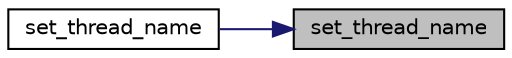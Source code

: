 digraph "set_thread_name"
{
 // LATEX_PDF_SIZE
  edge [fontname="Helvetica",fontsize="10",labelfontname="Helvetica",labelfontsize="10"];
  node [fontname="Helvetica",fontsize="10",shape=record];
  rankdir="RL";
  Node1 [label="set_thread_name",height=0.2,width=0.4,color="black", fillcolor="grey75", style="filled", fontcolor="black",tooltip=" "];
  Node1 -> Node2 [dir="back",color="midnightblue",fontsize="10",style="solid",fontname="Helvetica"];
  Node2 [label="set_thread_name",height=0.2,width=0.4,color="black", fillcolor="white", style="filled",URL="$thread__utils__pthreads_8cpp.html#abc821ff14a9ab928daa08d41c35f5824",tooltip=" "];
}
